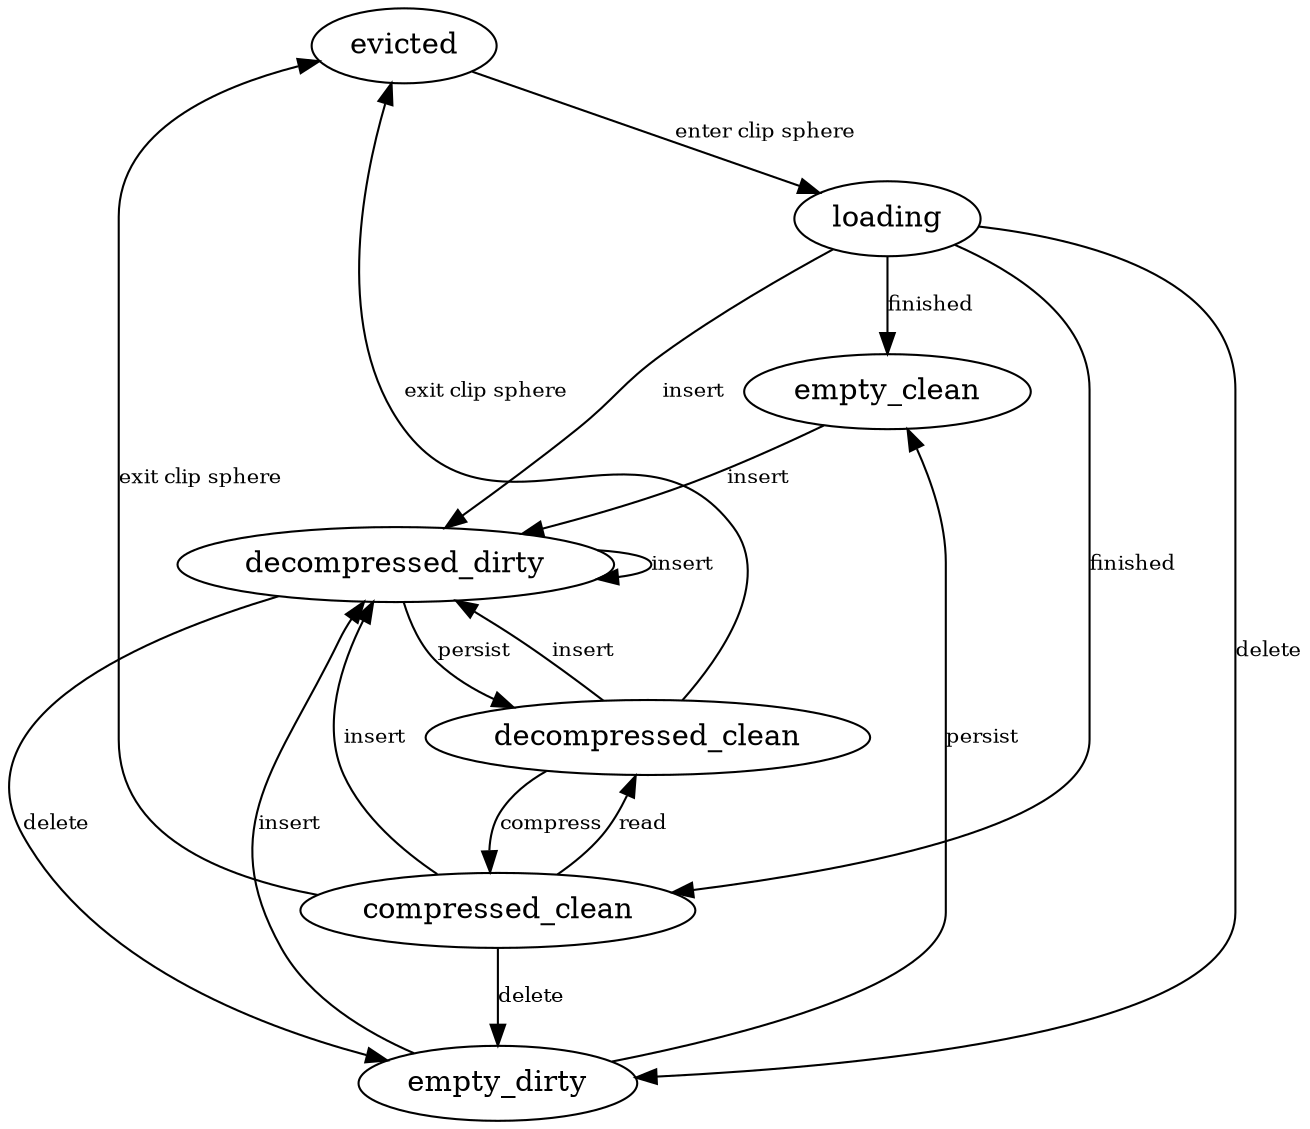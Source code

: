 digraph G {
  evicted -> loading [ label = "enter clip sphere" fontsize="10" ];

  loading -> empty_clean [ label = "finished" fontsize="10" ];
  loading -> compressed_clean [ label = "finished" fontsize="10" ];

  loading -> empty_dirty [ label = "delete" fontsize="10" ];
  loading -> decompressed_dirty [ label = "insert" fontsize="10" ];

  empty_clean -> decompressed_dirty [ label = "insert" fontsize="10" ];
  decompressed_clean -> decompressed_dirty [ label = "insert" fontsize="10" ];
  compressed_clean -> decompressed_dirty [ label = "insert" fontsize="10" ];
  compressed_clean -> empty_dirty [ label = "delete" fontsize="10" ];
  empty_dirty -> decompressed_dirty [ label = "insert" fontsize="10" ];
  decompressed_dirty -> decompressed_dirty [ label = "insert" fontsize="10" ];
  decompressed_dirty -> empty_dirty [ label = "delete" fontsize="10" ];

  decompressed_clean -> evicted [ label = "exit clip sphere" fontsize="10" ];
  compressed_clean -> evicted [ label = "exit clip sphere" fontsize="10" ];

  empty_dirty -> empty_clean [ label = "persist" fontsize="10" ];
  decompressed_dirty -> decompressed_clean [ label = "persist" fontsize="10" ];

  decompressed_clean -> compressed_clean [ label = "compress" fontsize="10" ];
  compressed_clean -> decompressed_clean [ label = "read" fontsize="10" ];
}
